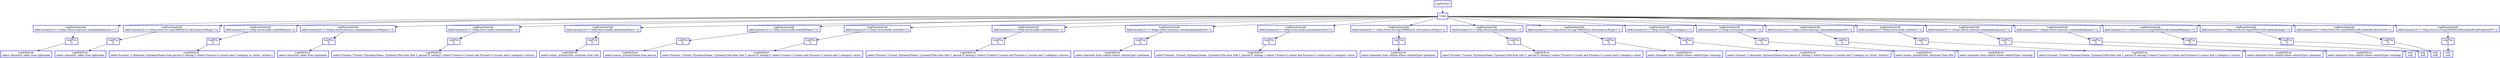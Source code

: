digraph  g{
node [shape=rectangle, color=black, fontcolor=black, style=bold]
0 [label="LogDistinct" , color = blue] ; 
1 [label="Union", color = blue] ; 
0 -> 1 ; 
2 [label="LogFunctionCall
AddConstant{0=(\"<https://www.starwars.com/databank/uses>\")}" , color = blue] ; 
1 -> 2 ; 
3 [label="LogProj
[]" , color = blue] ; 
2 -> 3 ; 
4 [label="LogSQLEval 
select character, saber from lightsaber", color = blue] ; 
3 -> 4 ; 
6 [label="LogFunctionCall
AddConstant{0=(\"<http://www.w3.org/1999/02/22-rdf-syntax-ns#type>\")}" , color = blue] ; 
1 -> 6 ; 
7 [label="LogProj
[]" , color = blue] ; 
6 -> 7 ; 
8 [label="LogSQLEval 
select character, saber from lightsaber", color = blue] ; 
7 -> 8 ; 
10 [label="LogFunctionCall
AddConstant{0=(\"<http://www.imdb.com/fullName>\")}" , color = blue] ; 
1 -> 10 ; 
11 [label="LogProj
[]" , color = blue] ; 
10 -> 11 ; 
12 [label="LogSQLEval 
select P.nconst, C.character, P.primaryName from person P, casting C where P.nconst=C.nconst and C.category in ('actor','actress')", color = blue] ; 
11 -> 12 ; 
14 [label="LogFunctionCall
AddConstant{0=(\"<https://www.starwars.com/databank/usesWeapon>\")}" , color = blue] ; 
1 -> 14 ; 
15 [label="LogProj
[]" , color = blue] ; 
14 -> 15 ; 
16 [label="LogSQLEval 
select character, saber from lightsaber", color = blue] ; 
15 -> 16 ; 
18 [label="LogFunctionCall
AddConstant{0=(\"<http://www.imdb.com/actressIn>\")}" , color = blue] ; 
1 -> 18 ; 
19 [label="LogProj
[]" , color = blue] ; 
18 -> 19 ; 
20 [label="LogSQLEval 
select P.nconst, T.tconst, P.primaryName, T.primaryTitle from title T, person P, casting C where T.tconst=C.tconst and P.nconst=C.nconst and C.category='actress'", color = blue] ; 
19 -> 20 ; 
22 [label="LogFunctionCall
AddConstant{0=(\"<http://www.imdb.com/releaseYear>\")}" , color = blue] ; 
1 -> 22 ; 
23 [label="LogProj
[]" , color = blue] ; 
22 -> 23 ; 
24 [label="LogSQLEval 
select tconst, primarytitle, startyear from title", color = blue] ; 
23 -> 24 ; 
26 [label="LogFunctionCall
AddConstant{0=(\"<http://www.imdb.com/fullName>\")}" , color = blue] ; 
1 -> 26 ; 
27 [label="LogProj
[]" , color = blue] ; 
26 -> 27 ; 
28 [label="LogSQLEval 
select nconst, primaryName from person", color = blue] ; 
27 -> 28 ; 
30 [label="LogFunctionCall
AddConstant{0=(\"<http://www.imdb.com/title>\")}" , color = blue] ; 
1 -> 30 ; 
31 [label="LogProj
[]" , color = blue] ; 
30 -> 31 ; 
32 [label="LogSQLEval 
select P.nconst, T.tconst, P.primaryName, T.primaryTitle from title T, person P, casting C where T.tconst=C.tconst and P.nconst=C.nconst and C.category='actor'", color = blue] ; 
31 -> 32 ; 
34 [label="LogFunctionCall
AddConstant{0=(\"<http://www.imdb.com/fullName>\")}" , color = blue] ; 
1 -> 34 ; 
35 [label="LogProj
[]" , color = blue] ; 
34 -> 35 ; 
36 [label="LogSQLEval 
select P.nconst, T.tconst, P.primaryName, T.primaryTitle from title T, person P, casting C where T.tconst=C.tconst and P.nconst=C.nconst and C.category='actress'", color = blue] ; 
35 -> 36 ; 
38 [label="LogFunctionCall
AddConstant{0=(\"<https://www.starwars.com/databank/pilotOf>\")}" , color = blue] ; 
1 -> 38 ; 
39 [label="LogProj
[]" , color = blue] ; 
38 -> 39 ; 
40 [label="LogSQLEval 
select character from vehicle where vehicleType='podracer'", color = blue] ; 
39 -> 40 ; 
42 [label="LogFunctionCall
AddConstant{0=(\"<http://www.imdb.com/maleActorIn>\")}" , color = blue] ; 
1 -> 42 ; 
43 [label="LogProj
[]" , color = blue] ; 
42 -> 43 ; 
44 [label="LogSQLEval 
select P.nconst, T.tconst, P.primaryName, T.primaryTitle from title T, person P, casting C where T.tconst=C.tconst and P.nconst=C.nconst and C.category='actor'", color = blue] ; 
43 -> 44 ; 
46 [label="LogFunctionCall
AddConstant{0=(\"<http://www.w3.org/1999/02/22-rdf-syntax-ns#type>\")}" , color = blue] ; 
1 -> 46 ; 
47 [label="LogProj
[]" , color = blue] ; 
46 -> 47 ; 
48 [label="LogSQLEval 
select character from vehicle where vehicleType='podracer'", color = blue] ; 
47 -> 48 ; 
50 [label="LogFunctionCall
AddConstant{0=(\"<http://www.imdb.com/fullName>\")}" , color = blue] ; 
1 -> 50 ; 
51 [label="LogProj
[]" , color = blue] ; 
50 -> 51 ; 
52 [label="LogSQLEval 
select P.nconst, T.tconst, P.primaryName, T.primaryTitle from title T, person P, casting C where T.tconst=C.tconst and P.nconst=C.nconst and C.category='actor'", color = blue] ; 
51 -> 52 ; 
54 [label="LogFunctionCall
AddConstant{0=(\"<http://www.w3.org/1999/02/22-rdf-syntax-ns#type>\")}" , color = blue] ; 
1 -> 54 ; 
55 [label="LogProj
[]" , color = blue] ; 
54 -> 55 ; 
56 [label="LogSQLEval 
select character from vehicle where vehicleType='starship'", color = blue] ; 
55 -> 56 ; 
58 [label="LogFunctionCall
AddConstant{0=(\"<http://www.imdb.com/plays>\")}" , color = blue] ; 
1 -> 58 ; 
59 [label="LogProj
[]" , color = blue] ; 
58 -> 59 ; 
60 [label="LogSQLEval 
select P.nconst, C.character, P.primaryName from person P, casting C where P.nconst=C.nconst and C.category in ('actor','actress')", color = blue] ; 
59 -> 60 ; 
62 [label="LogFunctionCall
AddConstant{0=(\"<http://www.imdb.com/title>\")}" , color = blue] ; 
1 -> 62 ; 
63 [label="LogProj
[]" , color = blue] ; 
62 -> 63 ; 
64 [label="LogSQLEval 
select tconst, primarytitle, startyear from title", color = blue] ; 
63 -> 64 ; 
66 [label="LogFunctionCall
AddConstant{0=(\"<https://www.starwars.com/databank/pilotOf>\")}" , color = blue] ; 
1 -> 66 ; 
67 [label="LogProj
[]" , color = blue] ; 
66 -> 67 ; 
68 [label="LogSQLEval 
select character from vehicle where vehicleType='starship'", color = blue] ; 
67 -> 68 ; 
70 [label="LogFunctionCall
AddConstant{0=(\"<http://www.imdb.com/title>\")}" , color = blue] ; 
1 -> 70 ; 
71 [label="LogProj
[]" , color = blue] ; 
70 -> 71 ; 
72 [label="LogSQLEval 
select P.nconst, T.tconst, P.primaryName, T.primaryTitle from title T, person P, casting C where T.tconst=C.tconst and P.nconst=C.nconst and C.category='actress'", color = blue] ; 
71 -> 72 ; 
74 [label="LogFunctionCall
AddConstant{0=(\"<https://www.starwars.com/databank/uses>\")}" , color = blue] ; 
1 -> 74 ; 
75 [label="LogProj
[]" , color = blue] ; 
74 -> 75 ; 
76 [label="LogSQLEval 
select character from vehicle where vehicleType='podracer'", color = blue] ; 
75 -> 76 ; 
78 [label="LogFunctionCall
AddConstant{0=(\"<https://www.starwars.com/databank/uses>\")}" , color = blue] ; 
1 -> 78 ; 
79 [label="LogProj
[]" , color = blue] ; 
78 -> 79 ; 
80 [label="LogSQLEval 
select character from vehicle where vehicleType='starship'", color = blue] ; 
79 -> 80 ; 
82 [label="LogFunctionCall
AddConstant{0=(\"<http://www.w3.org/2000/01/rdf-schema#domain>\")}" , color = blue] ; 
1 -> 82 ; 
83 [label="LogProj
[]" , color = blue] ; 
82 -> 83 ; 
84 [label="null 
null", color = blue] ; 
83 -> 84 ; 
86 [label="LogFunctionCall
AddConstant{0=(\"<http://www.w3.org/2000/01/rdf-schema#range>\")}" , color = blue] ; 
1 -> 86 ; 
87 [label="LogProj
[]" , color = blue] ; 
86 -> 87 ; 
88 [label="null 
null", color = blue] ; 
87 -> 88 ; 
90 [label="LogFunctionCall
AddConstant{0=(\"<http://www.w3.org/2000/01/rdf-schema#subClassOf>\")}" , color = blue] ; 
1 -> 90 ; 
91 [label="LogProj
[]" , color = blue] ; 
90 -> 91 ; 
92 [label="null 
null", color = blue] ; 
91 -> 92 ; 
94 [label="LogFunctionCall
AddConstant{0=(\"<http://www.w3.org/2000/01/rdf-schema#subPropertyOf>\")}" , color = blue] ; 
1 -> 94 ; 
95 [label="LogProj
[]" , color = blue] ; 
94 -> 95 ; 
96 [label="null 
null", color = blue] ; 
95 -> 96 ; 
}

